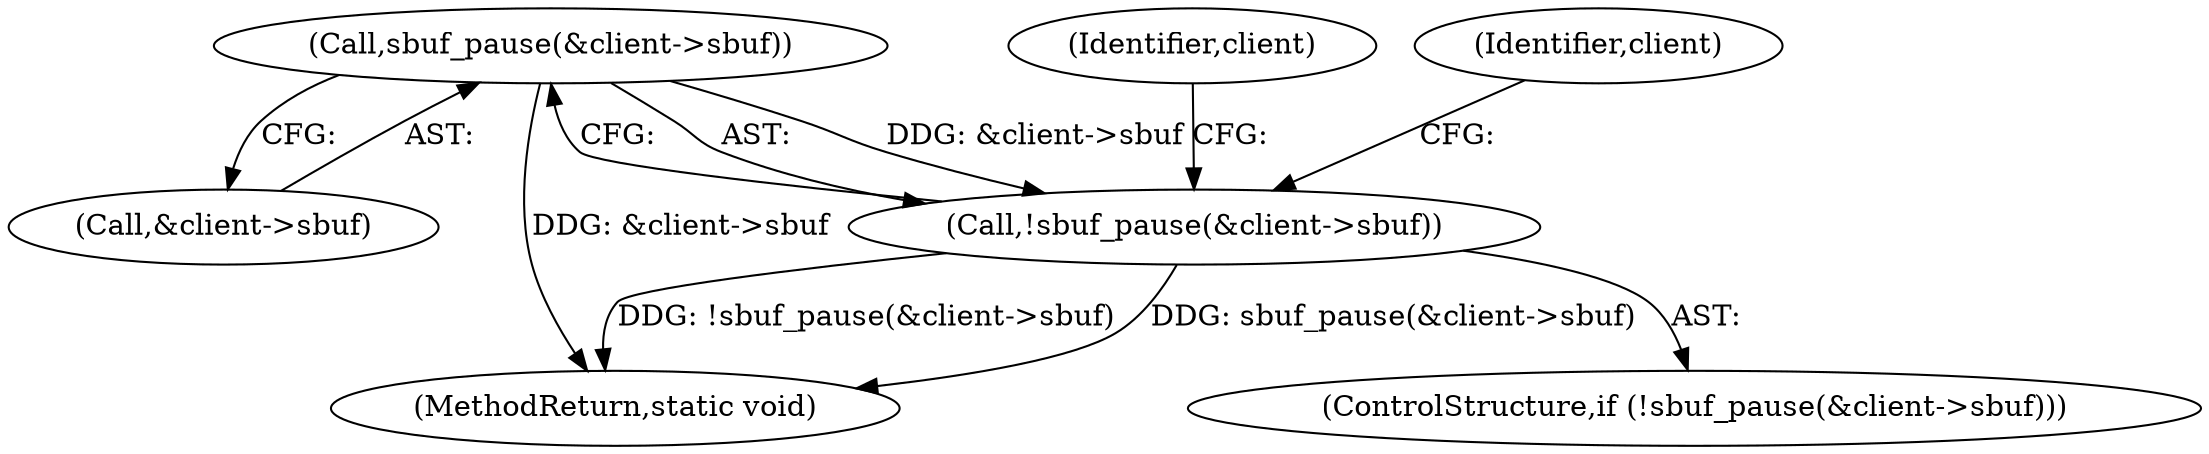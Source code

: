digraph "0_pgbouncer_7ca3e5279d05fceb1e8a043c6f5b6f58dea3ed38@pointer" {
"1000147" [label="(Call,sbuf_pause(&client->sbuf))"];
"1000146" [label="(Call,!sbuf_pause(&client->sbuf))"];
"1000155" [label="(Identifier,client)"];
"1000145" [label="(ControlStructure,if (!sbuf_pause(&client->sbuf)))"];
"1000148" [label="(Call,&client->sbuf)"];
"1000146" [label="(Call,!sbuf_pause(&client->sbuf))"];
"1000165" [label="(Identifier,client)"];
"1000202" [label="(MethodReturn,static void)"];
"1000147" [label="(Call,sbuf_pause(&client->sbuf))"];
"1000147" -> "1000146"  [label="AST: "];
"1000147" -> "1000148"  [label="CFG: "];
"1000148" -> "1000147"  [label="AST: "];
"1000146" -> "1000147"  [label="CFG: "];
"1000147" -> "1000202"  [label="DDG: &client->sbuf"];
"1000147" -> "1000146"  [label="DDG: &client->sbuf"];
"1000146" -> "1000145"  [label="AST: "];
"1000155" -> "1000146"  [label="CFG: "];
"1000165" -> "1000146"  [label="CFG: "];
"1000146" -> "1000202"  [label="DDG: !sbuf_pause(&client->sbuf)"];
"1000146" -> "1000202"  [label="DDG: sbuf_pause(&client->sbuf)"];
}
